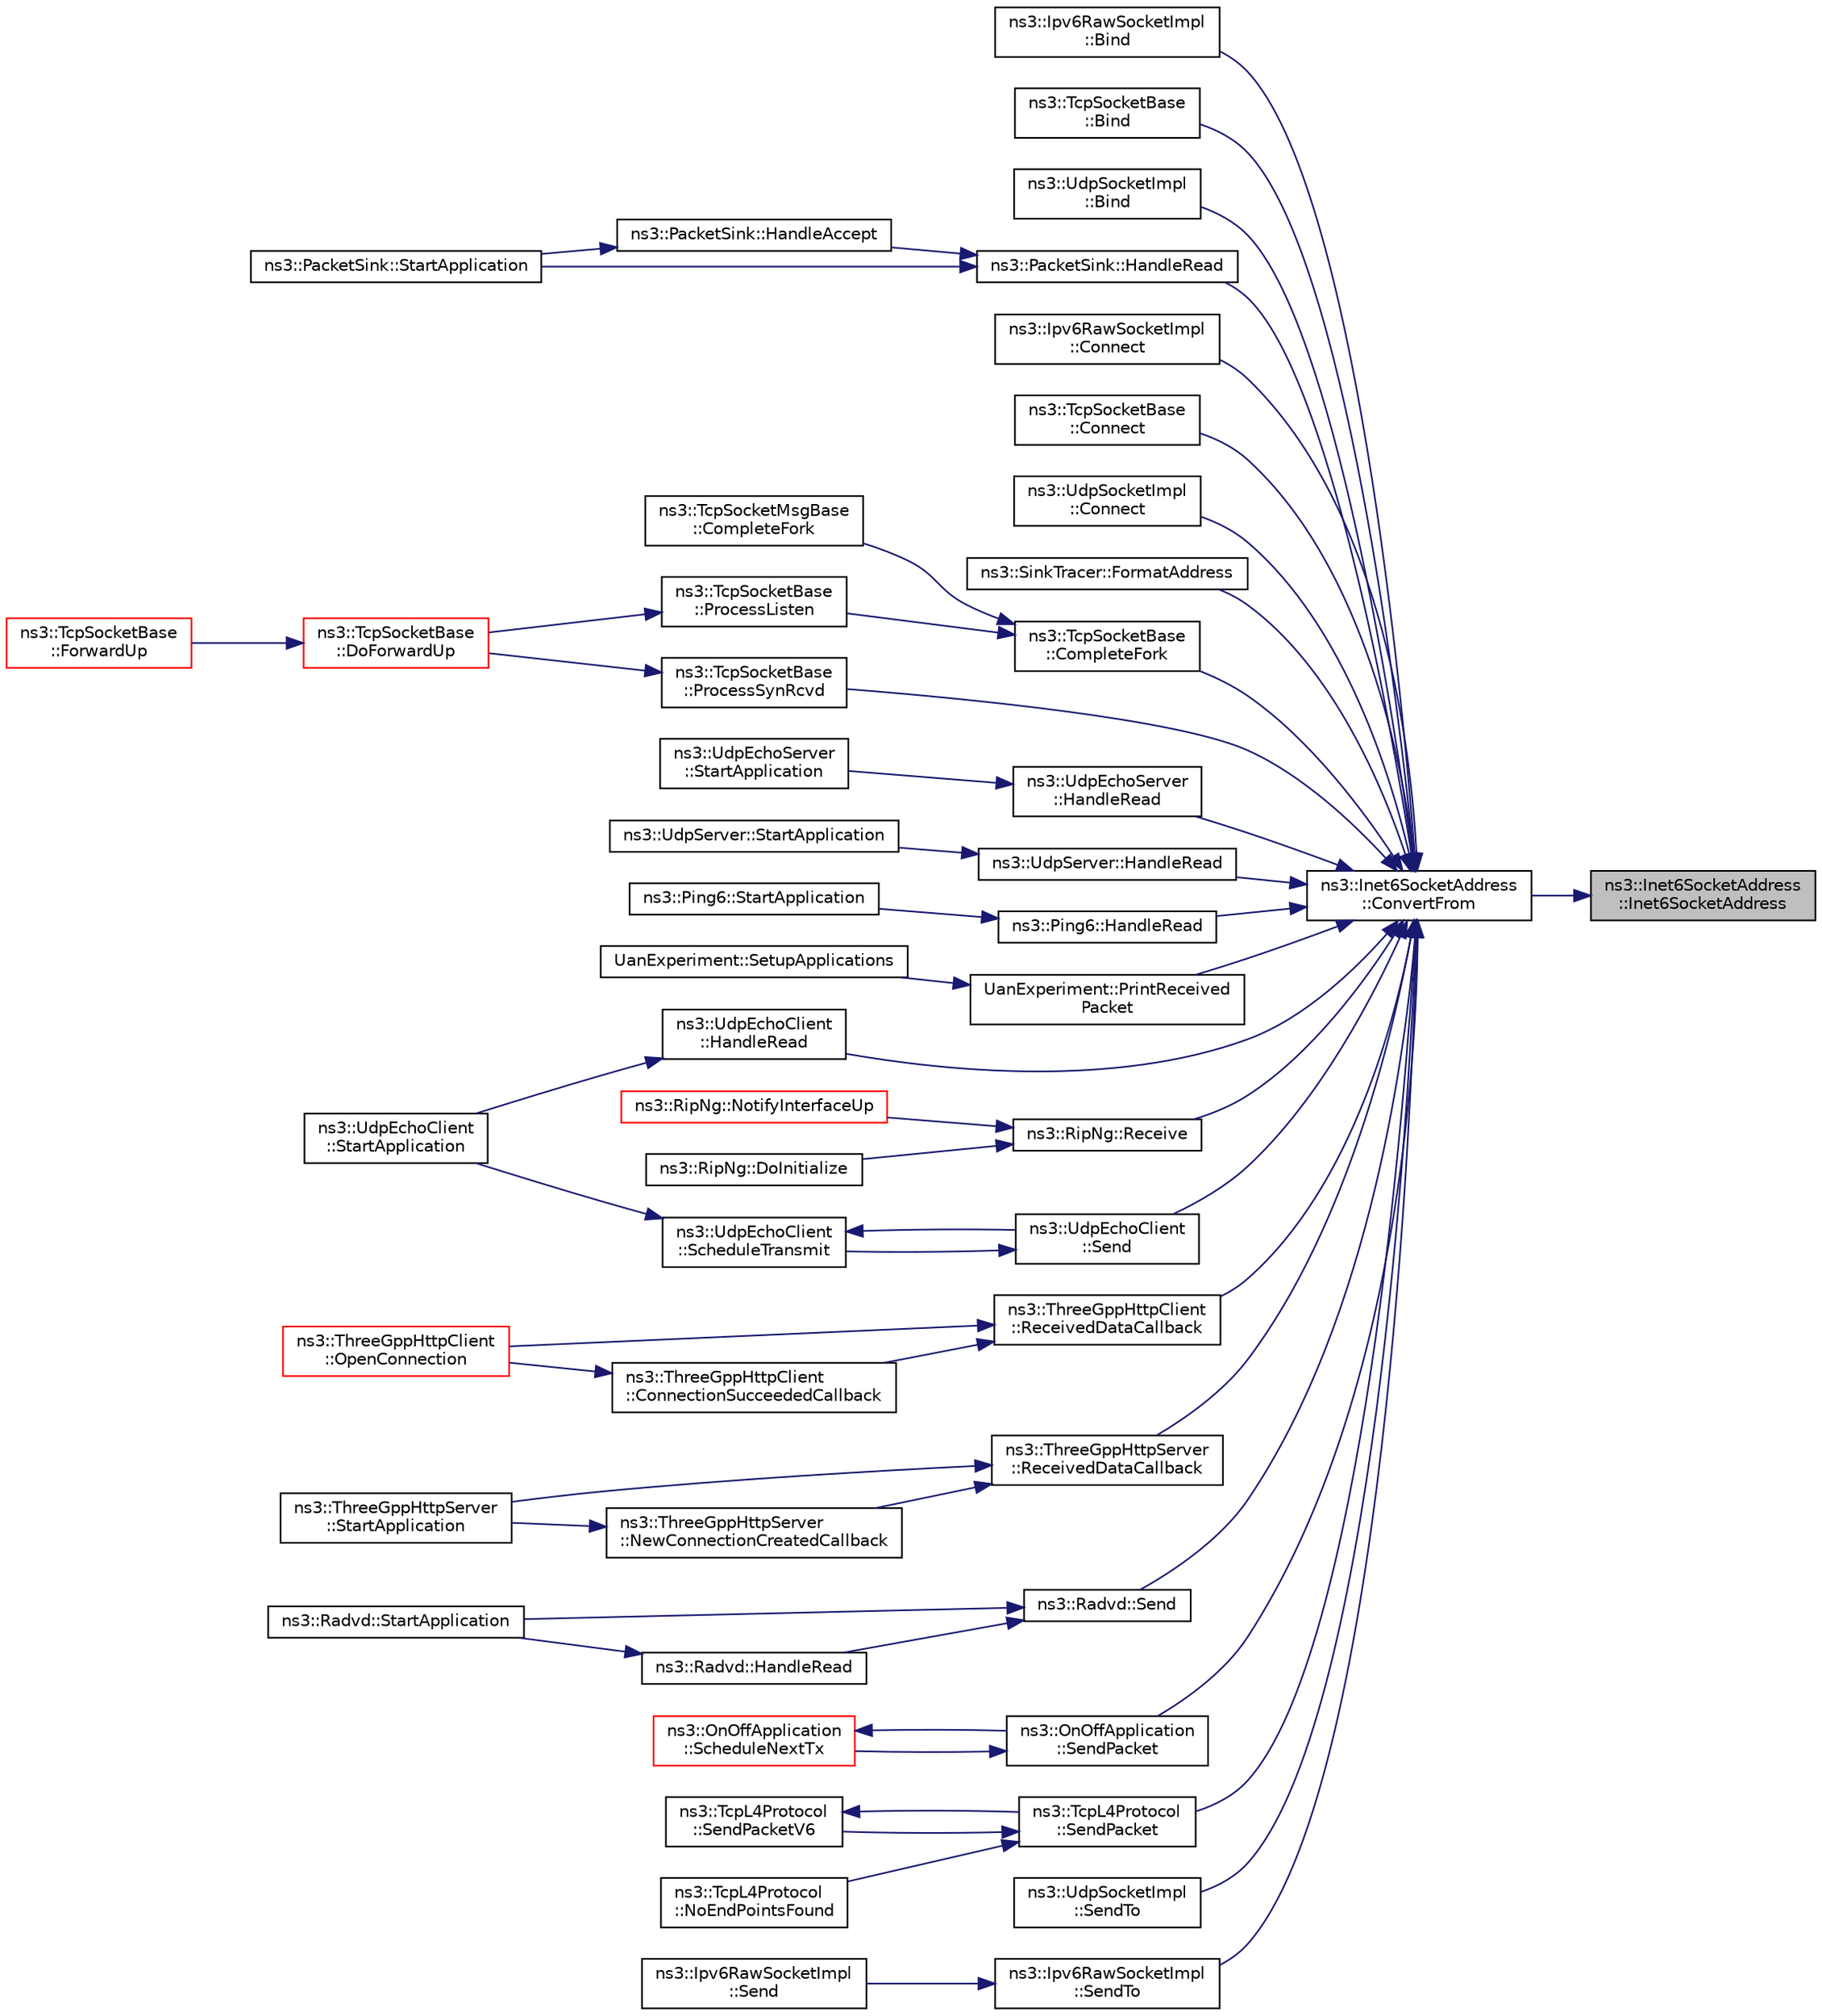 digraph "ns3::Inet6SocketAddress::Inet6SocketAddress"
{
 // LATEX_PDF_SIZE
  edge [fontname="Helvetica",fontsize="10",labelfontname="Helvetica",labelfontsize="10"];
  node [fontname="Helvetica",fontsize="10",shape=record];
  rankdir="RL";
  Node1 [label="ns3::Inet6SocketAddress\l::Inet6SocketAddress",height=0.2,width=0.4,color="black", fillcolor="grey75", style="filled", fontcolor="black",tooltip="Constructor."];
  Node1 -> Node2 [dir="back",color="midnightblue",fontsize="10",style="solid",fontname="Helvetica"];
  Node2 [label="ns3::Inet6SocketAddress\l::ConvertFrom",height=0.2,width=0.4,color="black", fillcolor="white", style="filled",URL="$classns3_1_1_inet6_socket_address.html#a2177c66e1bcf17c85dcffb9d2a971f5a",tooltip="Convert the address to a InetSocketAddress."];
  Node2 -> Node3 [dir="back",color="midnightblue",fontsize="10",style="solid",fontname="Helvetica"];
  Node3 [label="ns3::Ipv6RawSocketImpl\l::Bind",height=0.2,width=0.4,color="black", fillcolor="white", style="filled",URL="$classns3_1_1_ipv6_raw_socket_impl.html#a3c6150fb423e1a88bc12a9a1f0fa7243",tooltip="Allocate a local endpoint for this socket."];
  Node2 -> Node4 [dir="back",color="midnightblue",fontsize="10",style="solid",fontname="Helvetica"];
  Node4 [label="ns3::TcpSocketBase\l::Bind",height=0.2,width=0.4,color="black", fillcolor="white", style="filled",URL="$classns3_1_1_tcp_socket_base.html#a86469a9087181185895314d8da713f35",tooltip="Allocate a local endpoint for this socket."];
  Node2 -> Node5 [dir="back",color="midnightblue",fontsize="10",style="solid",fontname="Helvetica"];
  Node5 [label="ns3::UdpSocketImpl\l::Bind",height=0.2,width=0.4,color="black", fillcolor="white", style="filled",URL="$classns3_1_1_udp_socket_impl.html#a27d5153e9d75f95b1c04a74a7527cab1",tooltip="Allocate a local endpoint for this socket."];
  Node2 -> Node6 [dir="back",color="midnightblue",fontsize="10",style="solid",fontname="Helvetica"];
  Node6 [label="ns3::TcpSocketBase\l::CompleteFork",height=0.2,width=0.4,color="black", fillcolor="white", style="filled",URL="$classns3_1_1_tcp_socket_base.html#abba7d4c43acb3f9356e348b970a882fb",tooltip="Complete a connection by forking the socket."];
  Node6 -> Node7 [dir="back",color="midnightblue",fontsize="10",style="solid",fontname="Helvetica"];
  Node7 [label="ns3::TcpSocketMsgBase\l::CompleteFork",height=0.2,width=0.4,color="black", fillcolor="white", style="filled",URL="$classns3_1_1_tcp_socket_msg_base.html#a1509ce6df2f3e5384889f03b5de06a45",tooltip="Complete a connection by forking the socket."];
  Node6 -> Node8 [dir="back",color="midnightblue",fontsize="10",style="solid",fontname="Helvetica"];
  Node8 [label="ns3::TcpSocketBase\l::ProcessListen",height=0.2,width=0.4,color="black", fillcolor="white", style="filled",URL="$classns3_1_1_tcp_socket_base.html#adc3976e8b42e884f5d99def1d5e2647f",tooltip="Received a packet upon LISTEN state."];
  Node8 -> Node9 [dir="back",color="midnightblue",fontsize="10",style="solid",fontname="Helvetica"];
  Node9 [label="ns3::TcpSocketBase\l::DoForwardUp",height=0.2,width=0.4,color="red", fillcolor="white", style="filled",URL="$classns3_1_1_tcp_socket_base.html#ad5e7b21b9e9371bf9c19da5d3c56aac1",tooltip="Called by TcpSocketBase::ForwardUp{,6}()."];
  Node9 -> Node10 [dir="back",color="midnightblue",fontsize="10",style="solid",fontname="Helvetica"];
  Node10 [label="ns3::TcpSocketBase\l::ForwardUp",height=0.2,width=0.4,color="red", fillcolor="white", style="filled",URL="$classns3_1_1_tcp_socket_base.html#a2ebbcb9713facc9481341fcd972cdd82",tooltip="Called by the L3 protocol when it received a packet to pass on to TCP."];
  Node2 -> Node16 [dir="back",color="midnightblue",fontsize="10",style="solid",fontname="Helvetica"];
  Node16 [label="ns3::Ipv6RawSocketImpl\l::Connect",height=0.2,width=0.4,color="black", fillcolor="white", style="filled",URL="$classns3_1_1_ipv6_raw_socket_impl.html#a497cee47b0eb1a7a585f88fbcf152aa9",tooltip="Initiate a connection to a remote host."];
  Node2 -> Node13 [dir="back",color="midnightblue",fontsize="10",style="solid",fontname="Helvetica"];
  Node13 [label="ns3::TcpSocketBase\l::Connect",height=0.2,width=0.4,color="black", fillcolor="white", style="filled",URL="$classns3_1_1_tcp_socket_base.html#aabd08c9eb0ee3c88c855eb7268e392bf",tooltip="Initiate a connection to a remote host."];
  Node2 -> Node17 [dir="back",color="midnightblue",fontsize="10",style="solid",fontname="Helvetica"];
  Node17 [label="ns3::UdpSocketImpl\l::Connect",height=0.2,width=0.4,color="black", fillcolor="white", style="filled",URL="$classns3_1_1_udp_socket_impl.html#a83f8fca9d8a21edeba0016d6de68fbf5",tooltip="Initiate a connection to a remote host."];
  Node2 -> Node18 [dir="back",color="midnightblue",fontsize="10",style="solid",fontname="Helvetica"];
  Node18 [label="ns3::SinkTracer::FormatAddress",height=0.2,width=0.4,color="black", fillcolor="white", style="filled",URL="$classns3_1_1_sink_tracer.html#aef851c31ae9fa7ec10c5c945f3186401",tooltip="Get the source address and port, as a formatted string."];
  Node2 -> Node19 [dir="back",color="midnightblue",fontsize="10",style="solid",fontname="Helvetica"];
  Node19 [label="ns3::PacketSink::HandleRead",height=0.2,width=0.4,color="black", fillcolor="white", style="filled",URL="$classns3_1_1_packet_sink.html#a6bffa1d7397f8aa2588a19686301de55",tooltip="Handle a packet received by the application."];
  Node19 -> Node20 [dir="back",color="midnightblue",fontsize="10",style="solid",fontname="Helvetica"];
  Node20 [label="ns3::PacketSink::HandleAccept",height=0.2,width=0.4,color="black", fillcolor="white", style="filled",URL="$classns3_1_1_packet_sink.html#a74ea2fb5fda8a63020c6453258a1cd2f",tooltip="Handle an incoming connection."];
  Node20 -> Node21 [dir="back",color="midnightblue",fontsize="10",style="solid",fontname="Helvetica"];
  Node21 [label="ns3::PacketSink::StartApplication",height=0.2,width=0.4,color="black", fillcolor="white", style="filled",URL="$classns3_1_1_packet_sink.html#a45449bbaa6fb20caed62418f029d79d6",tooltip="Application specific startup code."];
  Node19 -> Node21 [dir="back",color="midnightblue",fontsize="10",style="solid",fontname="Helvetica"];
  Node2 -> Node22 [dir="back",color="midnightblue",fontsize="10",style="solid",fontname="Helvetica"];
  Node22 [label="ns3::UdpEchoClient\l::HandleRead",height=0.2,width=0.4,color="black", fillcolor="white", style="filled",URL="$classns3_1_1_udp_echo_client.html#a44ea5f4d53219277cde466b9141d0d12",tooltip="Handle a packet reception."];
  Node22 -> Node23 [dir="back",color="midnightblue",fontsize="10",style="solid",fontname="Helvetica"];
  Node23 [label="ns3::UdpEchoClient\l::StartApplication",height=0.2,width=0.4,color="black", fillcolor="white", style="filled",URL="$classns3_1_1_udp_echo_client.html#a48fffea76bbceda5b0bec9c3007411fc",tooltip="Application specific startup code."];
  Node2 -> Node24 [dir="back",color="midnightblue",fontsize="10",style="solid",fontname="Helvetica"];
  Node24 [label="ns3::UdpEchoServer\l::HandleRead",height=0.2,width=0.4,color="black", fillcolor="white", style="filled",URL="$classns3_1_1_udp_echo_server.html#adcb6eb00f837652d738d2357ef7c11a3",tooltip="Handle a packet reception."];
  Node24 -> Node25 [dir="back",color="midnightblue",fontsize="10",style="solid",fontname="Helvetica"];
  Node25 [label="ns3::UdpEchoServer\l::StartApplication",height=0.2,width=0.4,color="black", fillcolor="white", style="filled",URL="$classns3_1_1_udp_echo_server.html#a4c90329af8d6524862467808c3023786",tooltip="Application specific startup code."];
  Node2 -> Node26 [dir="back",color="midnightblue",fontsize="10",style="solid",fontname="Helvetica"];
  Node26 [label="ns3::UdpServer::HandleRead",height=0.2,width=0.4,color="black", fillcolor="white", style="filled",URL="$classns3_1_1_udp_server.html#a65a01672657a4a49f65cd3c3bb1ee420",tooltip="Handle a packet reception."];
  Node26 -> Node27 [dir="back",color="midnightblue",fontsize="10",style="solid",fontname="Helvetica"];
  Node27 [label="ns3::UdpServer::StartApplication",height=0.2,width=0.4,color="black", fillcolor="white", style="filled",URL="$classns3_1_1_udp_server.html#a784bd9b3274fc411c042b3502dacb3fa",tooltip="Application specific startup code."];
  Node2 -> Node28 [dir="back",color="midnightblue",fontsize="10",style="solid",fontname="Helvetica"];
  Node28 [label="ns3::Ping6::HandleRead",height=0.2,width=0.4,color="black", fillcolor="white", style="filled",URL="$classns3_1_1_ping6.html#a4d6c4789ad0812c345ec6b53bf4c5c63",tooltip="Receive method."];
  Node28 -> Node29 [dir="back",color="midnightblue",fontsize="10",style="solid",fontname="Helvetica"];
  Node29 [label="ns3::Ping6::StartApplication",height=0.2,width=0.4,color="black", fillcolor="white", style="filled",URL="$classns3_1_1_ping6.html#aa7b184cb61e3c3cb32aefa4d0407f521",tooltip="Start the application."];
  Node2 -> Node30 [dir="back",color="midnightblue",fontsize="10",style="solid",fontname="Helvetica"];
  Node30 [label="UanExperiment::PrintReceived\lPacket",height=0.2,width=0.4,color="black", fillcolor="white", style="filled",URL="$class_uan_experiment.html#a17c32c9972ad8e5c265fb01f63265298",tooltip="Print the received packet."];
  Node30 -> Node31 [dir="back",color="midnightblue",fontsize="10",style="solid",fontname="Helvetica"];
  Node31 [label="UanExperiment::SetupApplications",height=0.2,width=0.4,color="black", fillcolor="white", style="filled",URL="$class_uan_experiment.html#ad62aa5f0923163f18258fa09d54d2f40",tooltip="Set the UAN nodes communication channels."];
  Node2 -> Node32 [dir="back",color="midnightblue",fontsize="10",style="solid",fontname="Helvetica"];
  Node32 [label="ns3::TcpSocketBase\l::ProcessSynRcvd",height=0.2,width=0.4,color="black", fillcolor="white", style="filled",URL="$classns3_1_1_tcp_socket_base.html#a69113acf27c4b8267c9e107a5dca7cc1",tooltip="Received a packet upon SYN_RCVD."];
  Node32 -> Node9 [dir="back",color="midnightblue",fontsize="10",style="solid",fontname="Helvetica"];
  Node2 -> Node33 [dir="back",color="midnightblue",fontsize="10",style="solid",fontname="Helvetica"];
  Node33 [label="ns3::RipNg::Receive",height=0.2,width=0.4,color="black", fillcolor="white", style="filled",URL="$classns3_1_1_rip_ng.html#ae8891520b5ae87abed2e2a15d50ba4d8",tooltip="Receive RIPng packets."];
  Node33 -> Node34 [dir="back",color="midnightblue",fontsize="10",style="solid",fontname="Helvetica"];
  Node34 [label="ns3::RipNg::DoInitialize",height=0.2,width=0.4,color="black", fillcolor="white", style="filled",URL="$classns3_1_1_rip_ng.html#a81a7056d4a1d1afc266181406f5dbf64",tooltip="Start protocol operation."];
  Node33 -> Node35 [dir="back",color="midnightblue",fontsize="10",style="solid",fontname="Helvetica"];
  Node35 [label="ns3::RipNg::NotifyInterfaceUp",height=0.2,width=0.4,color="red", fillcolor="white", style="filled",URL="$classns3_1_1_rip_ng.html#a588e191ae91316e498a8e5c84a9c77fb",tooltip="Notify when specified interface goes UP."];
  Node2 -> Node37 [dir="back",color="midnightblue",fontsize="10",style="solid",fontname="Helvetica"];
  Node37 [label="ns3::ThreeGppHttpClient\l::ReceivedDataCallback",height=0.2,width=0.4,color="black", fillcolor="white", style="filled",URL="$classns3_1_1_three_gpp_http_client.html#ae67fed74a7aff8ad27098bdaea37ae6c",tooltip="Invoked when m_socket receives some packet data."];
  Node37 -> Node38 [dir="back",color="midnightblue",fontsize="10",style="solid",fontname="Helvetica"];
  Node38 [label="ns3::ThreeGppHttpClient\l::ConnectionSucceededCallback",height=0.2,width=0.4,color="black", fillcolor="white", style="filled",URL="$classns3_1_1_three_gpp_http_client.html#a7516067e98bc29325cbfade8249d7778",tooltip="Invoked when a connection is established successfully on m_socket."];
  Node38 -> Node39 [dir="back",color="midnightblue",fontsize="10",style="solid",fontname="Helvetica"];
  Node39 [label="ns3::ThreeGppHttpClient\l::OpenConnection",height=0.2,width=0.4,color="red", fillcolor="white", style="filled",URL="$classns3_1_1_three_gpp_http_client.html#af7baacf9ee03e8e47a1694bff146031f",tooltip="Initialize m_socket to connect to the destination web server at m_remoteServerAddress and m_remoteSer..."];
  Node37 -> Node39 [dir="back",color="midnightblue",fontsize="10",style="solid",fontname="Helvetica"];
  Node2 -> Node41 [dir="back",color="midnightblue",fontsize="10",style="solid",fontname="Helvetica"];
  Node41 [label="ns3::ThreeGppHttpServer\l::ReceivedDataCallback",height=0.2,width=0.4,color="black", fillcolor="white", style="filled",URL="$classns3_1_1_three_gpp_http_server.html#a482298aa6b8959c769244ff7a795b9af",tooltip="Invoked when m_initialSocket receives some packet data."];
  Node41 -> Node42 [dir="back",color="midnightblue",fontsize="10",style="solid",fontname="Helvetica"];
  Node42 [label="ns3::ThreeGppHttpServer\l::NewConnectionCreatedCallback",height=0.2,width=0.4,color="black", fillcolor="white", style="filled",URL="$classns3_1_1_three_gpp_http_server.html#ada1cc6cd2df2e880efcc526f4441927a",tooltip="Invoked when a new connection has been established."];
  Node42 -> Node43 [dir="back",color="midnightblue",fontsize="10",style="solid",fontname="Helvetica"];
  Node43 [label="ns3::ThreeGppHttpServer\l::StartApplication",height=0.2,width=0.4,color="black", fillcolor="white", style="filled",URL="$classns3_1_1_three_gpp_http_server.html#a544fd4b36563a365fbd7013dc88c3bf0",tooltip="Application specific startup code."];
  Node41 -> Node43 [dir="back",color="midnightblue",fontsize="10",style="solid",fontname="Helvetica"];
  Node2 -> Node44 [dir="back",color="midnightblue",fontsize="10",style="solid",fontname="Helvetica"];
  Node44 [label="ns3::Radvd::Send",height=0.2,width=0.4,color="black", fillcolor="white", style="filled",URL="$classns3_1_1_radvd.html#a2dc4914b58690eaef190f38726d69bb2",tooltip="Send a packet."];
  Node44 -> Node45 [dir="back",color="midnightblue",fontsize="10",style="solid",fontname="Helvetica"];
  Node45 [label="ns3::Radvd::HandleRead",height=0.2,width=0.4,color="black", fillcolor="white", style="filled",URL="$classns3_1_1_radvd.html#a75cc828bc07117551ab886d986590045",tooltip="Handle received packet, especially router solicitation."];
  Node45 -> Node46 [dir="back",color="midnightblue",fontsize="10",style="solid",fontname="Helvetica"];
  Node46 [label="ns3::Radvd::StartApplication",height=0.2,width=0.4,color="black", fillcolor="white", style="filled",URL="$classns3_1_1_radvd.html#ab3d7cd100356262e43c24e608ef1aff4",tooltip="Start the application."];
  Node44 -> Node46 [dir="back",color="midnightblue",fontsize="10",style="solid",fontname="Helvetica"];
  Node2 -> Node47 [dir="back",color="midnightblue",fontsize="10",style="solid",fontname="Helvetica"];
  Node47 [label="ns3::UdpEchoClient\l::Send",height=0.2,width=0.4,color="black", fillcolor="white", style="filled",URL="$classns3_1_1_udp_echo_client.html#acdbfd43efe67c30d2eb0b92a8dcbcdde",tooltip="Send a packet."];
  Node47 -> Node48 [dir="back",color="midnightblue",fontsize="10",style="solid",fontname="Helvetica"];
  Node48 [label="ns3::UdpEchoClient\l::ScheduleTransmit",height=0.2,width=0.4,color="black", fillcolor="white", style="filled",URL="$classns3_1_1_udp_echo_client.html#aa80d42ed9fca35af021a8063686744b4",tooltip="Schedule the next packet transmission."];
  Node48 -> Node47 [dir="back",color="midnightblue",fontsize="10",style="solid",fontname="Helvetica"];
  Node48 -> Node23 [dir="back",color="midnightblue",fontsize="10",style="solid",fontname="Helvetica"];
  Node2 -> Node49 [dir="back",color="midnightblue",fontsize="10",style="solid",fontname="Helvetica"];
  Node49 [label="ns3::OnOffApplication\l::SendPacket",height=0.2,width=0.4,color="black", fillcolor="white", style="filled",URL="$classns3_1_1_on_off_application.html#afe6fb4d4e772370c797b722dbe6f7e3f",tooltip="Send a packet."];
  Node49 -> Node50 [dir="back",color="midnightblue",fontsize="10",style="solid",fontname="Helvetica"];
  Node50 [label="ns3::OnOffApplication\l::ScheduleNextTx",height=0.2,width=0.4,color="red", fillcolor="white", style="filled",URL="$classns3_1_1_on_off_application.html#a654fc8acee0ccc66f1c736a06c5e149d",tooltip="Schedule the next packet transmission."];
  Node50 -> Node49 [dir="back",color="midnightblue",fontsize="10",style="solid",fontname="Helvetica"];
  Node2 -> Node56 [dir="back",color="midnightblue",fontsize="10",style="solid",fontname="Helvetica"];
  Node56 [label="ns3::TcpL4Protocol\l::SendPacket",height=0.2,width=0.4,color="black", fillcolor="white", style="filled",URL="$classns3_1_1_tcp_l4_protocol.html#ac9564d7d7d6a765a74fe88499fa025e1",tooltip="Send a packet via TCP (IP-agnostic)"];
  Node56 -> Node57 [dir="back",color="midnightblue",fontsize="10",style="solid",fontname="Helvetica"];
  Node57 [label="ns3::TcpL4Protocol\l::NoEndPointsFound",height=0.2,width=0.4,color="black", fillcolor="white", style="filled",URL="$classns3_1_1_tcp_l4_protocol.html#a16c65189190c60da860bc60681c01324",tooltip="Check if RST packet should be sent, and in case, send it."];
  Node56 -> Node58 [dir="back",color="midnightblue",fontsize="10",style="solid",fontname="Helvetica"];
  Node58 [label="ns3::TcpL4Protocol\l::SendPacketV6",height=0.2,width=0.4,color="black", fillcolor="white", style="filled",URL="$classns3_1_1_tcp_l4_protocol.html#a558a2802d0a80aedd31aab609cacb3f1",tooltip="Send a packet via TCP (IPv6)"];
  Node58 -> Node56 [dir="back",color="midnightblue",fontsize="10",style="solid",fontname="Helvetica"];
  Node2 -> Node59 [dir="back",color="midnightblue",fontsize="10",style="solid",fontname="Helvetica"];
  Node59 [label="ns3::UdpSocketImpl\l::SendTo",height=0.2,width=0.4,color="black", fillcolor="white", style="filled",URL="$classns3_1_1_udp_socket_impl.html#a8157d2ad72321be1047493ebf97e55f5",tooltip="Send data to a specified peer."];
  Node2 -> Node60 [dir="back",color="midnightblue",fontsize="10",style="solid",fontname="Helvetica"];
  Node60 [label="ns3::Ipv6RawSocketImpl\l::SendTo",height=0.2,width=0.4,color="black", fillcolor="white", style="filled",URL="$classns3_1_1_ipv6_raw_socket_impl.html#aadff84e3c8a3ce3bc4f10a3d7a4dbac8",tooltip="Send data to a specified peer."];
  Node60 -> Node61 [dir="back",color="midnightblue",fontsize="10",style="solid",fontname="Helvetica"];
  Node61 [label="ns3::Ipv6RawSocketImpl\l::Send",height=0.2,width=0.4,color="black", fillcolor="white", style="filled",URL="$classns3_1_1_ipv6_raw_socket_impl.html#a889224d7c084b74b3a1a3511899a04f3",tooltip="Send data (or dummy data) to the remote host."];
}
